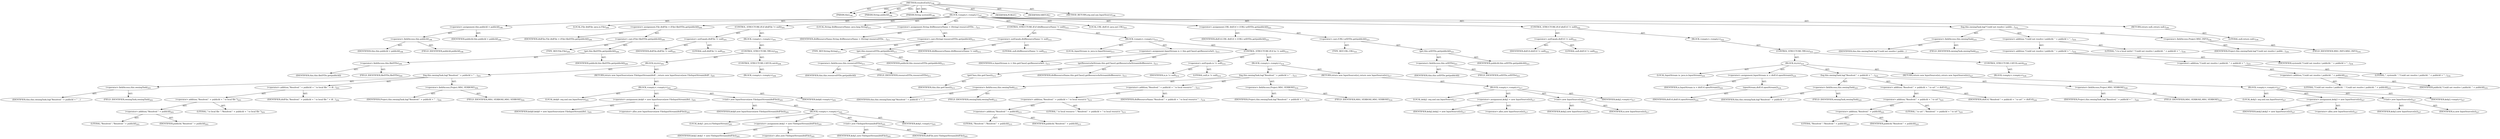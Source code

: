 digraph "resolveEntity" {  
"111669149698" [label = <(METHOD,resolveEntity)<SUB>196</SUB>> ]
"115964116993" [label = <(PARAM,this)<SUB>196</SUB>> ]
"115964117002" [label = <(PARAM,String publicId)<SUB>196</SUB>> ]
"115964117003" [label = <(PARAM,String systemId)<SUB>196</SUB>> ]
"25769803787" [label = <(BLOCK,&lt;empty&gt;,&lt;empty&gt;)<SUB>197</SUB>> ]
"30064771144" [label = <(&lt;operator&gt;.assignment,this.publicId = publicId)<SUB>198</SUB>> ]
"30064771145" [label = <(&lt;operator&gt;.fieldAccess,this.publicId)<SUB>198</SUB>> ]
"68719476737" [label = <(IDENTIFIER,this,this.publicId = publicId)<SUB>198</SUB>> ]
"55834574872" [label = <(FIELD_IDENTIFIER,publicId,publicId)<SUB>198</SUB>> ]
"68719476794" [label = <(IDENTIFIER,publicId,this.publicId = publicId)<SUB>198</SUB>> ]
"94489280514" [label = <(LOCAL,File dtdFile: java.io.File)<SUB>200</SUB>> ]
"30064771146" [label = <(&lt;operator&gt;.assignment,File dtdFile = (File) fileDTDs.get(publicId))<SUB>200</SUB>> ]
"68719476795" [label = <(IDENTIFIER,dtdFile,File dtdFile = (File) fileDTDs.get(publicId))<SUB>200</SUB>> ]
"30064771147" [label = <(&lt;operator&gt;.cast,(File) fileDTDs.get(publicId))<SUB>200</SUB>> ]
"180388626433" [label = <(TYPE_REF,File,File)<SUB>200</SUB>> ]
"30064771148" [label = <(get,this.fileDTDs.get(publicId))<SUB>200</SUB>> ]
"30064771149" [label = <(&lt;operator&gt;.fieldAccess,this.fileDTDs)<SUB>200</SUB>> ]
"68719476796" [label = <(IDENTIFIER,this,this.fileDTDs.get(publicId))> ]
"55834574873" [label = <(FIELD_IDENTIFIER,fileDTDs,fileDTDs)<SUB>200</SUB>> ]
"68719476797" [label = <(IDENTIFIER,publicId,this.fileDTDs.get(publicId))<SUB>200</SUB>> ]
"47244640265" [label = <(CONTROL_STRUCTURE,IF,if (dtdFile != null))<SUB>201</SUB>> ]
"30064771150" [label = <(&lt;operator&gt;.notEquals,dtdFile != null)<SUB>201</SUB>> ]
"68719476798" [label = <(IDENTIFIER,dtdFile,dtdFile != null)<SUB>201</SUB>> ]
"90194313231" [label = <(LITERAL,null,dtdFile != null)<SUB>201</SUB>> ]
"25769803788" [label = <(BLOCK,&lt;empty&gt;,&lt;empty&gt;)<SUB>201</SUB>> ]
"47244640266" [label = <(CONTROL_STRUCTURE,TRY,try)<SUB>202</SUB>> ]
"25769803789" [label = <(BLOCK,try,try)<SUB>202</SUB>> ]
"30064771151" [label = <(log,this.owningTask.log(&quot;Resolved &quot; + publicId + &quot; ...)<SUB>203</SUB>> ]
"30064771152" [label = <(&lt;operator&gt;.fieldAccess,this.owningTask)<SUB>203</SUB>> ]
"68719476799" [label = <(IDENTIFIER,this,this.owningTask.log(&quot;Resolved &quot; + publicId + &quot; ...)> ]
"55834574874" [label = <(FIELD_IDENTIFIER,owningTask,owningTask)<SUB>203</SUB>> ]
"30064771153" [label = <(&lt;operator&gt;.addition,&quot;Resolved &quot; + publicId + &quot; to local file &quot; + dt...)<SUB>203</SUB>> ]
"30064771154" [label = <(&lt;operator&gt;.addition,&quot;Resolved &quot; + publicId + &quot; to local file &quot;)<SUB>203</SUB>> ]
"30064771155" [label = <(&lt;operator&gt;.addition,&quot;Resolved &quot; + publicId)<SUB>203</SUB>> ]
"90194313232" [label = <(LITERAL,&quot;Resolved &quot;,&quot;Resolved &quot; + publicId)<SUB>203</SUB>> ]
"68719476800" [label = <(IDENTIFIER,publicId,&quot;Resolved &quot; + publicId)<SUB>203</SUB>> ]
"90194313233" [label = <(LITERAL,&quot; to local file &quot;,&quot;Resolved &quot; + publicId + &quot; to local file &quot;)<SUB>203</SUB>> ]
"68719476801" [label = <(IDENTIFIER,dtdFile,&quot;Resolved &quot; + publicId + &quot; to local file &quot; + dt...)<SUB>204</SUB>> ]
"30064771156" [label = <(&lt;operator&gt;.fieldAccess,Project.MSG_VERBOSE)<SUB>204</SUB>> ]
"68719476802" [label = <(IDENTIFIER,Project,this.owningTask.log(&quot;Resolved &quot; + publicId + &quot; ...)<SUB>204</SUB>> ]
"55834574875" [label = <(FIELD_IDENTIFIER,MSG_VERBOSE,MSG_VERBOSE)<SUB>204</SUB>> ]
"146028888066" [label = <(RETURN,return new InputSource(new FileInputStream(dtdF...,return new InputSource(new FileInputStream(dtdF...)<SUB>205</SUB>> ]
"25769803790" [label = <(BLOCK,&lt;empty&gt;,&lt;empty&gt;)<SUB>205</SUB>> ]
"94489280515" [label = <(LOCAL,$obj0: org.xml.sax.InputSource)<SUB>205</SUB>> ]
"30064771157" [label = <(&lt;operator&gt;.assignment,$obj0 = new InputSource(new FileInputStream(dtd...)<SUB>205</SUB>> ]
"68719476803" [label = <(IDENTIFIER,$obj0,$obj0 = new InputSource(new FileInputStream(dtd...)<SUB>205</SUB>> ]
"30064771158" [label = <(&lt;operator&gt;.alloc,new InputSource(new FileInputStream(dtdFile)))<SUB>205</SUB>> ]
"30064771159" [label = <(&lt;init&gt;,new InputSource(new FileInputStream(dtdFile)))<SUB>205</SUB>> ]
"68719476804" [label = <(IDENTIFIER,$obj0,new InputSource(new FileInputStream(dtdFile)))<SUB>205</SUB>> ]
"25769803791" [label = <(BLOCK,&lt;empty&gt;,&lt;empty&gt;)<SUB>205</SUB>> ]
"94489280516" [label = <(LOCAL,$obj1: java.io.FileInputStream)<SUB>205</SUB>> ]
"30064771160" [label = <(&lt;operator&gt;.assignment,$obj1 = new FileInputStream(dtdFile))<SUB>205</SUB>> ]
"68719476805" [label = <(IDENTIFIER,$obj1,$obj1 = new FileInputStream(dtdFile))<SUB>205</SUB>> ]
"30064771161" [label = <(&lt;operator&gt;.alloc,new FileInputStream(dtdFile))<SUB>205</SUB>> ]
"30064771162" [label = <(&lt;init&gt;,new FileInputStream(dtdFile))<SUB>205</SUB>> ]
"68719476806" [label = <(IDENTIFIER,$obj1,new FileInputStream(dtdFile))<SUB>205</SUB>> ]
"68719476807" [label = <(IDENTIFIER,dtdFile,new FileInputStream(dtdFile))<SUB>205</SUB>> ]
"68719476808" [label = <(IDENTIFIER,$obj1,&lt;empty&gt;)<SUB>205</SUB>> ]
"68719476809" [label = <(IDENTIFIER,$obj0,&lt;empty&gt;)<SUB>205</SUB>> ]
"47244640267" [label = <(CONTROL_STRUCTURE,CATCH,catch)<SUB>206</SUB>> ]
"25769803792" [label = <(BLOCK,&lt;empty&gt;,&lt;empty&gt;)<SUB>206</SUB>> ]
"94489280517" [label = <(LOCAL,String dtdResourceName: java.lang.String)<SUB>211</SUB>> ]
"30064771163" [label = <(&lt;operator&gt;.assignment,String dtdResourceName = (String) resourceDTDs....)<SUB>211</SUB>> ]
"68719476810" [label = <(IDENTIFIER,dtdResourceName,String dtdResourceName = (String) resourceDTDs....)<SUB>211</SUB>> ]
"30064771164" [label = <(&lt;operator&gt;.cast,(String) resourceDTDs.get(publicId))<SUB>211</SUB>> ]
"180388626434" [label = <(TYPE_REF,String,String)<SUB>211</SUB>> ]
"30064771165" [label = <(get,this.resourceDTDs.get(publicId))<SUB>211</SUB>> ]
"30064771166" [label = <(&lt;operator&gt;.fieldAccess,this.resourceDTDs)<SUB>211</SUB>> ]
"68719476811" [label = <(IDENTIFIER,this,this.resourceDTDs.get(publicId))> ]
"55834574876" [label = <(FIELD_IDENTIFIER,resourceDTDs,resourceDTDs)<SUB>211</SUB>> ]
"68719476812" [label = <(IDENTIFIER,publicId,this.resourceDTDs.get(publicId))<SUB>211</SUB>> ]
"47244640268" [label = <(CONTROL_STRUCTURE,IF,if (dtdResourceName != null))<SUB>212</SUB>> ]
"30064771167" [label = <(&lt;operator&gt;.notEquals,dtdResourceName != null)<SUB>212</SUB>> ]
"68719476813" [label = <(IDENTIFIER,dtdResourceName,dtdResourceName != null)<SUB>212</SUB>> ]
"90194313234" [label = <(LITERAL,null,dtdResourceName != null)<SUB>212</SUB>> ]
"25769803793" [label = <(BLOCK,&lt;empty&gt;,&lt;empty&gt;)<SUB>212</SUB>> ]
"94489280518" [label = <(LOCAL,InputStream is: java.io.InputStream)<SUB>213</SUB>> ]
"30064771168" [label = <(&lt;operator&gt;.assignment,InputStream is = this.getClass().getResourceAsS...)<SUB>213</SUB>> ]
"68719476814" [label = <(IDENTIFIER,is,InputStream is = this.getClass().getResourceAsS...)<SUB>213</SUB>> ]
"30064771169" [label = <(getResourceAsStream,this.getClass().getResourceAsStream(dtdResource...)<SUB>213</SUB>> ]
"30064771170" [label = <(getClass,this.getClass())<SUB>213</SUB>> ]
"68719476738" [label = <(IDENTIFIER,this,this.getClass())<SUB>213</SUB>> ]
"68719476815" [label = <(IDENTIFIER,dtdResourceName,this.getClass().getResourceAsStream(dtdResource...)<SUB>213</SUB>> ]
"47244640269" [label = <(CONTROL_STRUCTURE,IF,if (is != null))<SUB>214</SUB>> ]
"30064771171" [label = <(&lt;operator&gt;.notEquals,is != null)<SUB>214</SUB>> ]
"68719476816" [label = <(IDENTIFIER,is,is != null)<SUB>214</SUB>> ]
"90194313235" [label = <(LITERAL,null,is != null)<SUB>214</SUB>> ]
"25769803794" [label = <(BLOCK,&lt;empty&gt;,&lt;empty&gt;)<SUB>214</SUB>> ]
"30064771172" [label = <(log,this.owningTask.log(&quot;Resolved &quot; + publicId + &quot; ...)<SUB>215</SUB>> ]
"30064771173" [label = <(&lt;operator&gt;.fieldAccess,this.owningTask)<SUB>215</SUB>> ]
"68719476817" [label = <(IDENTIFIER,this,this.owningTask.log(&quot;Resolved &quot; + publicId + &quot; ...)> ]
"55834574877" [label = <(FIELD_IDENTIFIER,owningTask,owningTask)<SUB>215</SUB>> ]
"30064771174" [label = <(&lt;operator&gt;.addition,&quot;Resolved &quot; + publicId + &quot; to local resource &quot; ...)<SUB>215</SUB>> ]
"30064771175" [label = <(&lt;operator&gt;.addition,&quot;Resolved &quot; + publicId + &quot; to local resource &quot;)<SUB>215</SUB>> ]
"30064771176" [label = <(&lt;operator&gt;.addition,&quot;Resolved &quot; + publicId)<SUB>215</SUB>> ]
"90194313236" [label = <(LITERAL,&quot;Resolved &quot;,&quot;Resolved &quot; + publicId)<SUB>215</SUB>> ]
"68719476818" [label = <(IDENTIFIER,publicId,&quot;Resolved &quot; + publicId)<SUB>215</SUB>> ]
"90194313237" [label = <(LITERAL,&quot; to local resource &quot;,&quot;Resolved &quot; + publicId + &quot; to local resource &quot;)<SUB>215</SUB>> ]
"68719476819" [label = <(IDENTIFIER,dtdResourceName,&quot;Resolved &quot; + publicId + &quot; to local resource &quot; ...)<SUB>216</SUB>> ]
"30064771177" [label = <(&lt;operator&gt;.fieldAccess,Project.MSG_VERBOSE)<SUB>216</SUB>> ]
"68719476820" [label = <(IDENTIFIER,Project,this.owningTask.log(&quot;Resolved &quot; + publicId + &quot; ...)<SUB>216</SUB>> ]
"55834574878" [label = <(FIELD_IDENTIFIER,MSG_VERBOSE,MSG_VERBOSE)<SUB>216</SUB>> ]
"146028888067" [label = <(RETURN,return new InputSource(is);,return new InputSource(is);)<SUB>217</SUB>> ]
"25769803795" [label = <(BLOCK,&lt;empty&gt;,&lt;empty&gt;)<SUB>217</SUB>> ]
"94489280519" [label = <(LOCAL,$obj2: org.xml.sax.InputSource)<SUB>217</SUB>> ]
"30064771178" [label = <(&lt;operator&gt;.assignment,$obj2 = new InputSource(is))<SUB>217</SUB>> ]
"68719476821" [label = <(IDENTIFIER,$obj2,$obj2 = new InputSource(is))<SUB>217</SUB>> ]
"30064771179" [label = <(&lt;operator&gt;.alloc,new InputSource(is))<SUB>217</SUB>> ]
"30064771180" [label = <(&lt;init&gt;,new InputSource(is))<SUB>217</SUB>> ]
"68719476822" [label = <(IDENTIFIER,$obj2,new InputSource(is))<SUB>217</SUB>> ]
"68719476823" [label = <(IDENTIFIER,is,new InputSource(is))<SUB>217</SUB>> ]
"68719476824" [label = <(IDENTIFIER,$obj2,&lt;empty&gt;)<SUB>217</SUB>> ]
"94489280520" [label = <(LOCAL,URL dtdUrl: java.net.URL)<SUB>221</SUB>> ]
"30064771181" [label = <(&lt;operator&gt;.assignment,URL dtdUrl = (URL) urlDTDs.get(publicId))<SUB>221</SUB>> ]
"68719476825" [label = <(IDENTIFIER,dtdUrl,URL dtdUrl = (URL) urlDTDs.get(publicId))<SUB>221</SUB>> ]
"30064771182" [label = <(&lt;operator&gt;.cast,(URL) urlDTDs.get(publicId))<SUB>221</SUB>> ]
"180388626435" [label = <(TYPE_REF,URL,URL)<SUB>221</SUB>> ]
"30064771183" [label = <(get,this.urlDTDs.get(publicId))<SUB>221</SUB>> ]
"30064771184" [label = <(&lt;operator&gt;.fieldAccess,this.urlDTDs)<SUB>221</SUB>> ]
"68719476826" [label = <(IDENTIFIER,this,this.urlDTDs.get(publicId))> ]
"55834574879" [label = <(FIELD_IDENTIFIER,urlDTDs,urlDTDs)<SUB>221</SUB>> ]
"68719476827" [label = <(IDENTIFIER,publicId,this.urlDTDs.get(publicId))<SUB>221</SUB>> ]
"47244640270" [label = <(CONTROL_STRUCTURE,IF,if (dtdUrl != null))<SUB>222</SUB>> ]
"30064771185" [label = <(&lt;operator&gt;.notEquals,dtdUrl != null)<SUB>222</SUB>> ]
"68719476828" [label = <(IDENTIFIER,dtdUrl,dtdUrl != null)<SUB>222</SUB>> ]
"90194313238" [label = <(LITERAL,null,dtdUrl != null)<SUB>222</SUB>> ]
"25769803796" [label = <(BLOCK,&lt;empty&gt;,&lt;empty&gt;)<SUB>222</SUB>> ]
"47244640271" [label = <(CONTROL_STRUCTURE,TRY,try)<SUB>223</SUB>> ]
"25769803797" [label = <(BLOCK,try,try)<SUB>223</SUB>> ]
"94489280521" [label = <(LOCAL,InputStream is: java.io.InputStream)<SUB>224</SUB>> ]
"30064771186" [label = <(&lt;operator&gt;.assignment,InputStream is = dtdUrl.openStream())<SUB>224</SUB>> ]
"68719476829" [label = <(IDENTIFIER,is,InputStream is = dtdUrl.openStream())<SUB>224</SUB>> ]
"30064771187" [label = <(openStream,dtdUrl.openStream())<SUB>224</SUB>> ]
"68719476830" [label = <(IDENTIFIER,dtdUrl,dtdUrl.openStream())<SUB>224</SUB>> ]
"30064771188" [label = <(log,this.owningTask.log(&quot;Resolved &quot; + publicId + &quot; ...)<SUB>225</SUB>> ]
"30064771189" [label = <(&lt;operator&gt;.fieldAccess,this.owningTask)<SUB>225</SUB>> ]
"68719476831" [label = <(IDENTIFIER,this,this.owningTask.log(&quot;Resolved &quot; + publicId + &quot; ...)> ]
"55834574880" [label = <(FIELD_IDENTIFIER,owningTask,owningTask)<SUB>225</SUB>> ]
"30064771190" [label = <(&lt;operator&gt;.addition,&quot;Resolved &quot; + publicId + &quot; to url &quot; + dtdUrl)<SUB>225</SUB>> ]
"30064771191" [label = <(&lt;operator&gt;.addition,&quot;Resolved &quot; + publicId + &quot; to url &quot;)<SUB>225</SUB>> ]
"30064771192" [label = <(&lt;operator&gt;.addition,&quot;Resolved &quot; + publicId)<SUB>225</SUB>> ]
"90194313239" [label = <(LITERAL,&quot;Resolved &quot;,&quot;Resolved &quot; + publicId)<SUB>225</SUB>> ]
"68719476832" [label = <(IDENTIFIER,publicId,&quot;Resolved &quot; + publicId)<SUB>225</SUB>> ]
"90194313240" [label = <(LITERAL,&quot; to url &quot;,&quot;Resolved &quot; + publicId + &quot; to url &quot;)<SUB>225</SUB>> ]
"68719476833" [label = <(IDENTIFIER,dtdUrl,&quot;Resolved &quot; + publicId + &quot; to url &quot; + dtdUrl)<SUB>226</SUB>> ]
"30064771193" [label = <(&lt;operator&gt;.fieldAccess,Project.MSG_VERBOSE)<SUB>226</SUB>> ]
"68719476834" [label = <(IDENTIFIER,Project,this.owningTask.log(&quot;Resolved &quot; + publicId + &quot; ...)<SUB>226</SUB>> ]
"55834574881" [label = <(FIELD_IDENTIFIER,MSG_VERBOSE,MSG_VERBOSE)<SUB>226</SUB>> ]
"146028888068" [label = <(RETURN,return new InputSource(is);,return new InputSource(is);)<SUB>227</SUB>> ]
"25769803798" [label = <(BLOCK,&lt;empty&gt;,&lt;empty&gt;)<SUB>227</SUB>> ]
"94489280522" [label = <(LOCAL,$obj3: org.xml.sax.InputSource)<SUB>227</SUB>> ]
"30064771194" [label = <(&lt;operator&gt;.assignment,$obj3 = new InputSource(is))<SUB>227</SUB>> ]
"68719476835" [label = <(IDENTIFIER,$obj3,$obj3 = new InputSource(is))<SUB>227</SUB>> ]
"30064771195" [label = <(&lt;operator&gt;.alloc,new InputSource(is))<SUB>227</SUB>> ]
"30064771196" [label = <(&lt;init&gt;,new InputSource(is))<SUB>227</SUB>> ]
"68719476836" [label = <(IDENTIFIER,$obj3,new InputSource(is))<SUB>227</SUB>> ]
"68719476837" [label = <(IDENTIFIER,is,new InputSource(is))<SUB>227</SUB>> ]
"68719476838" [label = <(IDENTIFIER,$obj3,&lt;empty&gt;)<SUB>227</SUB>> ]
"47244640272" [label = <(CONTROL_STRUCTURE,CATCH,catch)<SUB>228</SUB>> ]
"25769803799" [label = <(BLOCK,&lt;empty&gt;,&lt;empty&gt;)<SUB>228</SUB>> ]
"30064771197" [label = <(log,this.owningTask.log(&quot;Could not resolve ( public...)<SUB>233</SUB>> ]
"30064771198" [label = <(&lt;operator&gt;.fieldAccess,this.owningTask)<SUB>233</SUB>> ]
"68719476839" [label = <(IDENTIFIER,this,this.owningTask.log(&quot;Could not resolve ( public...)> ]
"55834574882" [label = <(FIELD_IDENTIFIER,owningTask,owningTask)<SUB>233</SUB>> ]
"30064771199" [label = <(&lt;operator&gt;.addition,&quot;Could not resolve ( publicId: &quot; + publicId + &quot;...)<SUB>233</SUB>> ]
"30064771200" [label = <(&lt;operator&gt;.addition,&quot;Could not resolve ( publicId: &quot; + publicId + &quot;...)<SUB>233</SUB>> ]
"30064771201" [label = <(&lt;operator&gt;.addition,&quot;Could not resolve ( publicId: &quot; + publicId + &quot;...)<SUB>233</SUB>> ]
"30064771202" [label = <(&lt;operator&gt;.addition,&quot;Could not resolve ( publicId: &quot; + publicId)<SUB>233</SUB>> ]
"90194313241" [label = <(LITERAL,&quot;Could not resolve ( publicId: &quot;,&quot;Could not resolve ( publicId: &quot; + publicId)<SUB>233</SUB>> ]
"68719476840" [label = <(IDENTIFIER,publicId,&quot;Could not resolve ( publicId: &quot; + publicId)<SUB>233</SUB>> ]
"90194313242" [label = <(LITERAL,&quot;, systemId: &quot;,&quot;Could not resolve ( publicId: &quot; + publicId + &quot;...)<SUB>234</SUB>> ]
"68719476841" [label = <(IDENTIFIER,systemId,&quot;Could not resolve ( publicId: &quot; + publicId + &quot;...)<SUB>234</SUB>> ]
"90194313243" [label = <(LITERAL,&quot;) to a local entity&quot;,&quot;Could not resolve ( publicId: &quot; + publicId + &quot;...)<SUB>234</SUB>> ]
"30064771203" [label = <(&lt;operator&gt;.fieldAccess,Project.MSG_INFO)<SUB>234</SUB>> ]
"68719476842" [label = <(IDENTIFIER,Project,this.owningTask.log(&quot;Could not resolve ( public...)<SUB>234</SUB>> ]
"55834574883" [label = <(FIELD_IDENTIFIER,MSG_INFO,MSG_INFO)<SUB>234</SUB>> ]
"146028888069" [label = <(RETURN,return null;,return null;)<SUB>236</SUB>> ]
"90194313244" [label = <(LITERAL,null,return null;)<SUB>236</SUB>> ]
"133143986232" [label = <(MODIFIER,PUBLIC)> ]
"133143986233" [label = <(MODIFIER,VIRTUAL)> ]
"128849018882" [label = <(METHOD_RETURN,org.xml.sax.InputSource)<SUB>196</SUB>> ]
  "111669149698" -> "115964116993"  [ label = "AST: "] 
  "111669149698" -> "115964117002"  [ label = "AST: "] 
  "111669149698" -> "115964117003"  [ label = "AST: "] 
  "111669149698" -> "25769803787"  [ label = "AST: "] 
  "111669149698" -> "133143986232"  [ label = "AST: "] 
  "111669149698" -> "133143986233"  [ label = "AST: "] 
  "111669149698" -> "128849018882"  [ label = "AST: "] 
  "25769803787" -> "30064771144"  [ label = "AST: "] 
  "25769803787" -> "94489280514"  [ label = "AST: "] 
  "25769803787" -> "30064771146"  [ label = "AST: "] 
  "25769803787" -> "47244640265"  [ label = "AST: "] 
  "25769803787" -> "94489280517"  [ label = "AST: "] 
  "25769803787" -> "30064771163"  [ label = "AST: "] 
  "25769803787" -> "47244640268"  [ label = "AST: "] 
  "25769803787" -> "94489280520"  [ label = "AST: "] 
  "25769803787" -> "30064771181"  [ label = "AST: "] 
  "25769803787" -> "47244640270"  [ label = "AST: "] 
  "25769803787" -> "30064771197"  [ label = "AST: "] 
  "25769803787" -> "146028888069"  [ label = "AST: "] 
  "30064771144" -> "30064771145"  [ label = "AST: "] 
  "30064771144" -> "68719476794"  [ label = "AST: "] 
  "30064771145" -> "68719476737"  [ label = "AST: "] 
  "30064771145" -> "55834574872"  [ label = "AST: "] 
  "30064771146" -> "68719476795"  [ label = "AST: "] 
  "30064771146" -> "30064771147"  [ label = "AST: "] 
  "30064771147" -> "180388626433"  [ label = "AST: "] 
  "30064771147" -> "30064771148"  [ label = "AST: "] 
  "30064771148" -> "30064771149"  [ label = "AST: "] 
  "30064771148" -> "68719476797"  [ label = "AST: "] 
  "30064771149" -> "68719476796"  [ label = "AST: "] 
  "30064771149" -> "55834574873"  [ label = "AST: "] 
  "47244640265" -> "30064771150"  [ label = "AST: "] 
  "47244640265" -> "25769803788"  [ label = "AST: "] 
  "30064771150" -> "68719476798"  [ label = "AST: "] 
  "30064771150" -> "90194313231"  [ label = "AST: "] 
  "25769803788" -> "47244640266"  [ label = "AST: "] 
  "47244640266" -> "25769803789"  [ label = "AST: "] 
  "47244640266" -> "47244640267"  [ label = "AST: "] 
  "25769803789" -> "30064771151"  [ label = "AST: "] 
  "25769803789" -> "146028888066"  [ label = "AST: "] 
  "30064771151" -> "30064771152"  [ label = "AST: "] 
  "30064771151" -> "30064771153"  [ label = "AST: "] 
  "30064771151" -> "30064771156"  [ label = "AST: "] 
  "30064771152" -> "68719476799"  [ label = "AST: "] 
  "30064771152" -> "55834574874"  [ label = "AST: "] 
  "30064771153" -> "30064771154"  [ label = "AST: "] 
  "30064771153" -> "68719476801"  [ label = "AST: "] 
  "30064771154" -> "30064771155"  [ label = "AST: "] 
  "30064771154" -> "90194313233"  [ label = "AST: "] 
  "30064771155" -> "90194313232"  [ label = "AST: "] 
  "30064771155" -> "68719476800"  [ label = "AST: "] 
  "30064771156" -> "68719476802"  [ label = "AST: "] 
  "30064771156" -> "55834574875"  [ label = "AST: "] 
  "146028888066" -> "25769803790"  [ label = "AST: "] 
  "25769803790" -> "94489280515"  [ label = "AST: "] 
  "25769803790" -> "30064771157"  [ label = "AST: "] 
  "25769803790" -> "30064771159"  [ label = "AST: "] 
  "25769803790" -> "68719476809"  [ label = "AST: "] 
  "30064771157" -> "68719476803"  [ label = "AST: "] 
  "30064771157" -> "30064771158"  [ label = "AST: "] 
  "30064771159" -> "68719476804"  [ label = "AST: "] 
  "30064771159" -> "25769803791"  [ label = "AST: "] 
  "25769803791" -> "94489280516"  [ label = "AST: "] 
  "25769803791" -> "30064771160"  [ label = "AST: "] 
  "25769803791" -> "30064771162"  [ label = "AST: "] 
  "25769803791" -> "68719476808"  [ label = "AST: "] 
  "30064771160" -> "68719476805"  [ label = "AST: "] 
  "30064771160" -> "30064771161"  [ label = "AST: "] 
  "30064771162" -> "68719476806"  [ label = "AST: "] 
  "30064771162" -> "68719476807"  [ label = "AST: "] 
  "47244640267" -> "25769803792"  [ label = "AST: "] 
  "30064771163" -> "68719476810"  [ label = "AST: "] 
  "30064771163" -> "30064771164"  [ label = "AST: "] 
  "30064771164" -> "180388626434"  [ label = "AST: "] 
  "30064771164" -> "30064771165"  [ label = "AST: "] 
  "30064771165" -> "30064771166"  [ label = "AST: "] 
  "30064771165" -> "68719476812"  [ label = "AST: "] 
  "30064771166" -> "68719476811"  [ label = "AST: "] 
  "30064771166" -> "55834574876"  [ label = "AST: "] 
  "47244640268" -> "30064771167"  [ label = "AST: "] 
  "47244640268" -> "25769803793"  [ label = "AST: "] 
  "30064771167" -> "68719476813"  [ label = "AST: "] 
  "30064771167" -> "90194313234"  [ label = "AST: "] 
  "25769803793" -> "94489280518"  [ label = "AST: "] 
  "25769803793" -> "30064771168"  [ label = "AST: "] 
  "25769803793" -> "47244640269"  [ label = "AST: "] 
  "30064771168" -> "68719476814"  [ label = "AST: "] 
  "30064771168" -> "30064771169"  [ label = "AST: "] 
  "30064771169" -> "30064771170"  [ label = "AST: "] 
  "30064771169" -> "68719476815"  [ label = "AST: "] 
  "30064771170" -> "68719476738"  [ label = "AST: "] 
  "47244640269" -> "30064771171"  [ label = "AST: "] 
  "47244640269" -> "25769803794"  [ label = "AST: "] 
  "30064771171" -> "68719476816"  [ label = "AST: "] 
  "30064771171" -> "90194313235"  [ label = "AST: "] 
  "25769803794" -> "30064771172"  [ label = "AST: "] 
  "25769803794" -> "146028888067"  [ label = "AST: "] 
  "30064771172" -> "30064771173"  [ label = "AST: "] 
  "30064771172" -> "30064771174"  [ label = "AST: "] 
  "30064771172" -> "30064771177"  [ label = "AST: "] 
  "30064771173" -> "68719476817"  [ label = "AST: "] 
  "30064771173" -> "55834574877"  [ label = "AST: "] 
  "30064771174" -> "30064771175"  [ label = "AST: "] 
  "30064771174" -> "68719476819"  [ label = "AST: "] 
  "30064771175" -> "30064771176"  [ label = "AST: "] 
  "30064771175" -> "90194313237"  [ label = "AST: "] 
  "30064771176" -> "90194313236"  [ label = "AST: "] 
  "30064771176" -> "68719476818"  [ label = "AST: "] 
  "30064771177" -> "68719476820"  [ label = "AST: "] 
  "30064771177" -> "55834574878"  [ label = "AST: "] 
  "146028888067" -> "25769803795"  [ label = "AST: "] 
  "25769803795" -> "94489280519"  [ label = "AST: "] 
  "25769803795" -> "30064771178"  [ label = "AST: "] 
  "25769803795" -> "30064771180"  [ label = "AST: "] 
  "25769803795" -> "68719476824"  [ label = "AST: "] 
  "30064771178" -> "68719476821"  [ label = "AST: "] 
  "30064771178" -> "30064771179"  [ label = "AST: "] 
  "30064771180" -> "68719476822"  [ label = "AST: "] 
  "30064771180" -> "68719476823"  [ label = "AST: "] 
  "30064771181" -> "68719476825"  [ label = "AST: "] 
  "30064771181" -> "30064771182"  [ label = "AST: "] 
  "30064771182" -> "180388626435"  [ label = "AST: "] 
  "30064771182" -> "30064771183"  [ label = "AST: "] 
  "30064771183" -> "30064771184"  [ label = "AST: "] 
  "30064771183" -> "68719476827"  [ label = "AST: "] 
  "30064771184" -> "68719476826"  [ label = "AST: "] 
  "30064771184" -> "55834574879"  [ label = "AST: "] 
  "47244640270" -> "30064771185"  [ label = "AST: "] 
  "47244640270" -> "25769803796"  [ label = "AST: "] 
  "30064771185" -> "68719476828"  [ label = "AST: "] 
  "30064771185" -> "90194313238"  [ label = "AST: "] 
  "25769803796" -> "47244640271"  [ label = "AST: "] 
  "47244640271" -> "25769803797"  [ label = "AST: "] 
  "47244640271" -> "47244640272"  [ label = "AST: "] 
  "25769803797" -> "94489280521"  [ label = "AST: "] 
  "25769803797" -> "30064771186"  [ label = "AST: "] 
  "25769803797" -> "30064771188"  [ label = "AST: "] 
  "25769803797" -> "146028888068"  [ label = "AST: "] 
  "30064771186" -> "68719476829"  [ label = "AST: "] 
  "30064771186" -> "30064771187"  [ label = "AST: "] 
  "30064771187" -> "68719476830"  [ label = "AST: "] 
  "30064771188" -> "30064771189"  [ label = "AST: "] 
  "30064771188" -> "30064771190"  [ label = "AST: "] 
  "30064771188" -> "30064771193"  [ label = "AST: "] 
  "30064771189" -> "68719476831"  [ label = "AST: "] 
  "30064771189" -> "55834574880"  [ label = "AST: "] 
  "30064771190" -> "30064771191"  [ label = "AST: "] 
  "30064771190" -> "68719476833"  [ label = "AST: "] 
  "30064771191" -> "30064771192"  [ label = "AST: "] 
  "30064771191" -> "90194313240"  [ label = "AST: "] 
  "30064771192" -> "90194313239"  [ label = "AST: "] 
  "30064771192" -> "68719476832"  [ label = "AST: "] 
  "30064771193" -> "68719476834"  [ label = "AST: "] 
  "30064771193" -> "55834574881"  [ label = "AST: "] 
  "146028888068" -> "25769803798"  [ label = "AST: "] 
  "25769803798" -> "94489280522"  [ label = "AST: "] 
  "25769803798" -> "30064771194"  [ label = "AST: "] 
  "25769803798" -> "30064771196"  [ label = "AST: "] 
  "25769803798" -> "68719476838"  [ label = "AST: "] 
  "30064771194" -> "68719476835"  [ label = "AST: "] 
  "30064771194" -> "30064771195"  [ label = "AST: "] 
  "30064771196" -> "68719476836"  [ label = "AST: "] 
  "30064771196" -> "68719476837"  [ label = "AST: "] 
  "47244640272" -> "25769803799"  [ label = "AST: "] 
  "30064771197" -> "30064771198"  [ label = "AST: "] 
  "30064771197" -> "30064771199"  [ label = "AST: "] 
  "30064771197" -> "30064771203"  [ label = "AST: "] 
  "30064771198" -> "68719476839"  [ label = "AST: "] 
  "30064771198" -> "55834574882"  [ label = "AST: "] 
  "30064771199" -> "30064771200"  [ label = "AST: "] 
  "30064771199" -> "90194313243"  [ label = "AST: "] 
  "30064771200" -> "30064771201"  [ label = "AST: "] 
  "30064771200" -> "68719476841"  [ label = "AST: "] 
  "30064771201" -> "30064771202"  [ label = "AST: "] 
  "30064771201" -> "90194313242"  [ label = "AST: "] 
  "30064771202" -> "90194313241"  [ label = "AST: "] 
  "30064771202" -> "68719476840"  [ label = "AST: "] 
  "30064771203" -> "68719476842"  [ label = "AST: "] 
  "30064771203" -> "55834574883"  [ label = "AST: "] 
  "146028888069" -> "90194313244"  [ label = "AST: "] 
  "111669149698" -> "115964116993"  [ label = "DDG: "] 
  "111669149698" -> "115964117002"  [ label = "DDG: "] 
  "111669149698" -> "115964117003"  [ label = "DDG: "] 
}
